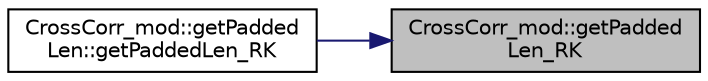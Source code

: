digraph "CrossCorr_mod::getPaddedLen_RK"
{
 // LATEX_PDF_SIZE
  edge [fontname="Helvetica",fontsize="10",labelfontname="Helvetica",labelfontsize="10"];
  node [fontname="Helvetica",fontsize="10",shape=record];
  rankdir="RL";
  Node1 [label="CrossCorr_mod::getPadded\lLen_RK",height=0.2,width=0.4,color="black", fillcolor="grey75", style="filled", fontcolor="black",tooltip="Return the smallest length of a vector that is a power of base and at least base**2 times larger than..."];
  Node1 -> Node2 [dir="back",color="midnightblue",fontsize="10",style="solid",fontname="Helvetica"];
  Node2 [label="CrossCorr_mod::getPadded\lLen::getPaddedLen_RK",height=0.2,width=0.4,color="black", fillcolor="white", style="filled",URL="$interfaceCrossCorr__mod_1_1getPaddedLen.html#a938ac669cf74f645da96c2f6678230b6",tooltip="Return the smallest length of a vector that is a power of base and at least base**2 times larger than..."];
}
